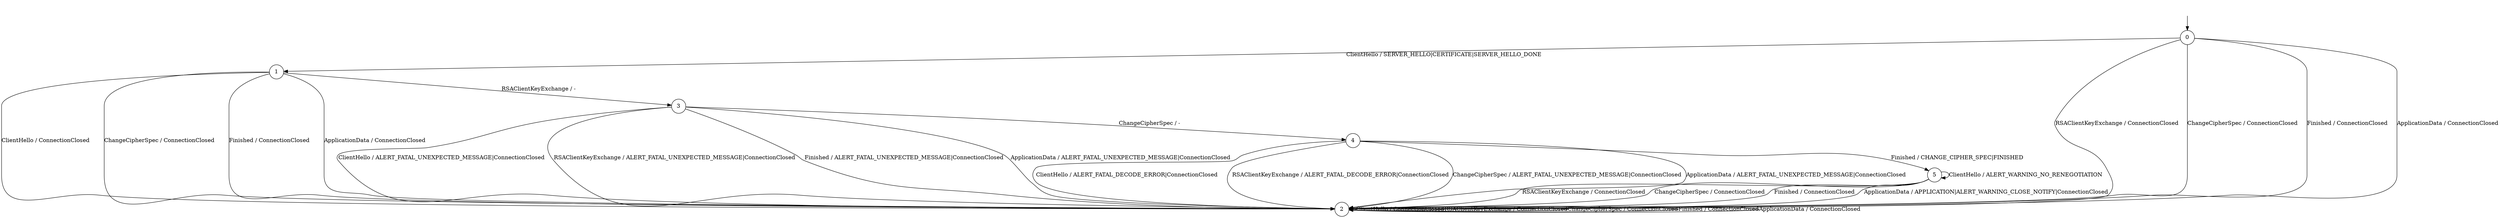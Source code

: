 digraph g {
__start0 [label="" shape="none"];

	s0 [shape="circle" label="0"];
	s1 [shape="circle" label="1"];
	s2 [shape="circle" label="2"];
	s3 [shape="circle" label="3"];
	s4 [shape="circle" label="4"];
	s5 [shape="circle" label="5"];
	s0 -> s1 [label="ClientHello / SERVER_HELLO|CERTIFICATE|SERVER_HELLO_DONE"];
	s0 -> s2 [label="RSAClientKeyExchange / ConnectionClosed"];
	s0 -> s2 [label="ChangeCipherSpec / ConnectionClosed"];
	s0 -> s2 [label="Finished / ConnectionClosed"];
	s0 -> s2 [label="ApplicationData / ConnectionClosed"];
	s1 -> s2 [label="ClientHello / ConnectionClosed"];
	s1 -> s3 [label="RSAClientKeyExchange / -"];
	s1 -> s2 [label="ChangeCipherSpec / ConnectionClosed"];
	s1 -> s2 [label="Finished / ConnectionClosed"];
	s1 -> s2 [label="ApplicationData / ConnectionClosed"];
	s2 -> s2 [label="ClientHello / ConnectionClosed"];
	s2 -> s2 [label="RSAClientKeyExchange / ConnectionClosed"];
	s2 -> s2 [label="ChangeCipherSpec / ConnectionClosed"];
	s2 -> s2 [label="Finished / ConnectionClosed"];
	s2 -> s2 [label="ApplicationData / ConnectionClosed"];
	s3 -> s2 [label="ClientHello / ALERT_FATAL_UNEXPECTED_MESSAGE|ConnectionClosed"];
	s3 -> s2 [label="RSAClientKeyExchange / ALERT_FATAL_UNEXPECTED_MESSAGE|ConnectionClosed"];
	s3 -> s4 [label="ChangeCipherSpec / -"];
	s3 -> s2 [label="Finished / ALERT_FATAL_UNEXPECTED_MESSAGE|ConnectionClosed"];
	s3 -> s2 [label="ApplicationData / ALERT_FATAL_UNEXPECTED_MESSAGE|ConnectionClosed"];
	s4 -> s2 [label="ClientHello / ALERT_FATAL_DECODE_ERROR|ConnectionClosed"];
	s4 -> s2 [label="RSAClientKeyExchange / ALERT_FATAL_DECODE_ERROR|ConnectionClosed"];
	s4 -> s2 [label="ChangeCipherSpec / ALERT_FATAL_UNEXPECTED_MESSAGE|ConnectionClosed"];
	s4 -> s5 [label="Finished / CHANGE_CIPHER_SPEC|FINISHED"];
	s4 -> s2 [label="ApplicationData / ALERT_FATAL_UNEXPECTED_MESSAGE|ConnectionClosed"];
	s5 -> s5 [label="ClientHello / ALERT_WARNING_NO_RENEGOTIATION"];
	s5 -> s2 [label="RSAClientKeyExchange / ConnectionClosed"];
	s5 -> s2 [label="ChangeCipherSpec / ConnectionClosed"];
	s5 -> s2 [label="Finished / ConnectionClosed"];
	s5 -> s2 [label="ApplicationData / APPLICATION|ALERT_WARNING_CLOSE_NOTIFY|ConnectionClosed"];

__start0 -> s0;
}

